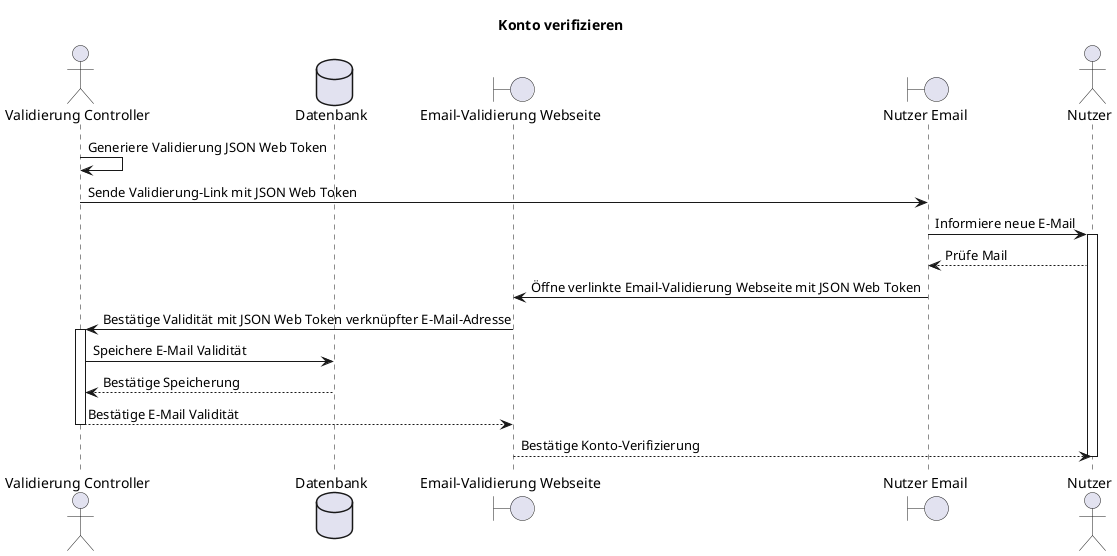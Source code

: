@startuml F014_kontoVerifizieren
title "Konto verifizieren"

actor "Validierung Controller" as controller
database "Datenbank" as db
boundary "Email-Validierung Webseite" as signupConfirm
boundary "Nutzer Email" as userMail
actor "Nutzer" as user


'E-Mail Validierung
controller -> controller: Generiere Validierung JSON Web Token
userMail <- controller: Sende Validierung-Link mit JSON Web Token
deactivate controller

userMail -> user: Informiere neue E-Mail
activate user
userMail <-- user: Prüfe Mail
userMail -> signupConfirm: Öffne verlinkte Email-Validierung Webseite mit JSON Web Token
signupConfirm -> controller: Bestätige Validität mit JSON Web Token verknüpfter E-Mail-Adresse
activate controller
controller -> db: Speichere E-Mail Validität
controller <-- db: Bestätige Speicherung
signupConfirm <-- controller: Bestätige E-Mail Validität
deactivate controller

user <-- signupConfirm: Bestätige Konto-Verifizierung
deactivate user
@enduml